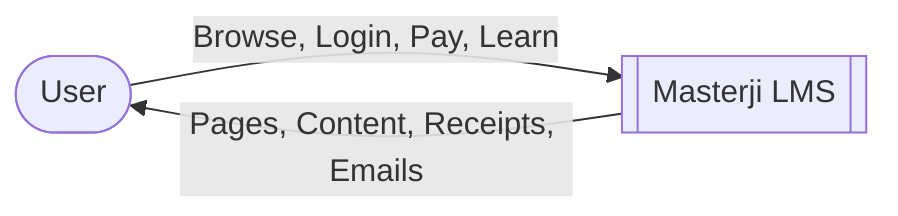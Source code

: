 %% DFD Level 0 (Context Diagram)
flowchart LR
  extUser([User])
  system[[Masterji LMS]]

  extUser -->|Browse, Login, Pay, Learn| system
  system -->|Pages, Content, Receipts, Emails| extUser